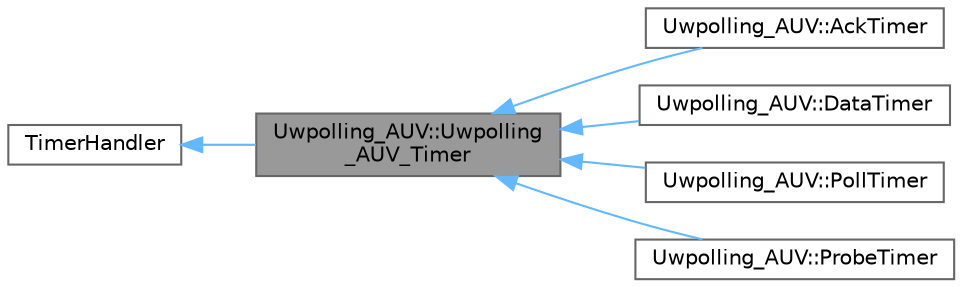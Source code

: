 digraph "Uwpolling_AUV::Uwpolling_AUV_Timer"
{
 // LATEX_PDF_SIZE
  bgcolor="transparent";
  edge [fontname=Helvetica,fontsize=10,labelfontname=Helvetica,labelfontsize=10];
  node [fontname=Helvetica,fontsize=10,shape=box,height=0.2,width=0.4];
  rankdir="LR";
  Node1 [id="Node000001",label="Uwpolling_AUV::Uwpolling\l_AUV_Timer",height=0.2,width=0.4,color="gray40", fillcolor="grey60", style="filled", fontcolor="black",tooltip="Class that describes the timer in the AUV."];
  Node2 -> Node1 [id="edge1_Node000001_Node000002",dir="back",color="steelblue1",style="solid",tooltip=" "];
  Node2 [id="Node000002",label="TimerHandler",height=0.2,width=0.4,color="gray40", fillcolor="white", style="filled",tooltip=" "];
  Node1 -> Node3 [id="edge2_Node000001_Node000003",dir="back",color="steelblue1",style="solid",tooltip=" "];
  Node3 [id="Node000003",label="Uwpolling_AUV::AckTimer",height=0.2,width=0.4,color="gray40", fillcolor="white", style="filled",URL="$classUwpolling__AUV_1_1AckTimer.html",tooltip=" "];
  Node1 -> Node4 [id="edge3_Node000001_Node000004",dir="back",color="steelblue1",style="solid",tooltip=" "];
  Node4 [id="Node000004",label="Uwpolling_AUV::DataTimer",height=0.2,width=0.4,color="gray40", fillcolor="white", style="filled",URL="$classUwpolling__AUV_1_1DataTimer.html",tooltip="Class (inherited from Uwpolling_AUV_Timer) used to handle the timer of data packets When the AUV give..."];
  Node1 -> Node5 [id="edge4_Node000001_Node000005",dir="back",color="steelblue1",style="solid",tooltip=" "];
  Node5 [id="Node000005",label="Uwpolling_AUV::PollTimer",height=0.2,width=0.4,color="gray40", fillcolor="white", style="filled",URL="$classUwpolling__AUV_1_1PollTimer.html",tooltip=" "];
  Node1 -> Node6 [id="edge5_Node000001_Node000006",dir="back",color="steelblue1",style="solid",tooltip=" "];
  Node6 [id="Node000006",label="Uwpolling_AUV::ProbeTimer",height=0.2,width=0.4,color="gray40", fillcolor="white", style="filled",URL="$classUwpolling__AUV_1_1ProbeTimer.html",tooltip="Class (inherited from Uwpolling_AUV_Timer) used to handle the Probe Timer."];
}
